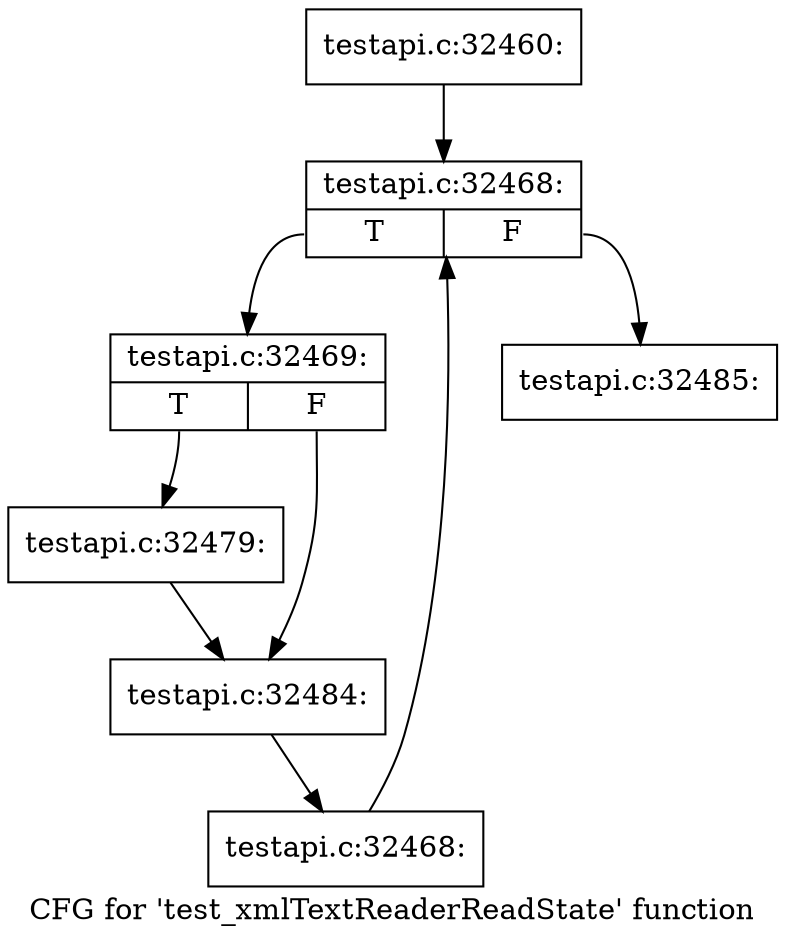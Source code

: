 digraph "CFG for 'test_xmlTextReaderReadState' function" {
	label="CFG for 'test_xmlTextReaderReadState' function";

	Node0x4945970 [shape=record,label="{testapi.c:32460:}"];
	Node0x4945970 -> Node0x494a1c0;
	Node0x494a1c0 [shape=record,label="{testapi.c:32468:|{<s0>T|<s1>F}}"];
	Node0x494a1c0:s0 -> Node0x494a420;
	Node0x494a1c0:s1 -> Node0x494a060;
	Node0x494a420 [shape=record,label="{testapi.c:32469:|{<s0>T|<s1>F}}"];
	Node0x494a420:s0 -> Node0x494b230;
	Node0x494a420:s1 -> Node0x494ba00;
	Node0x494b230 [shape=record,label="{testapi.c:32479:}"];
	Node0x494b230 -> Node0x494ba00;
	Node0x494ba00 [shape=record,label="{testapi.c:32484:}"];
	Node0x494ba00 -> Node0x494a3d0;
	Node0x494a3d0 [shape=record,label="{testapi.c:32468:}"];
	Node0x494a3d0 -> Node0x494a1c0;
	Node0x494a060 [shape=record,label="{testapi.c:32485:}"];
}
